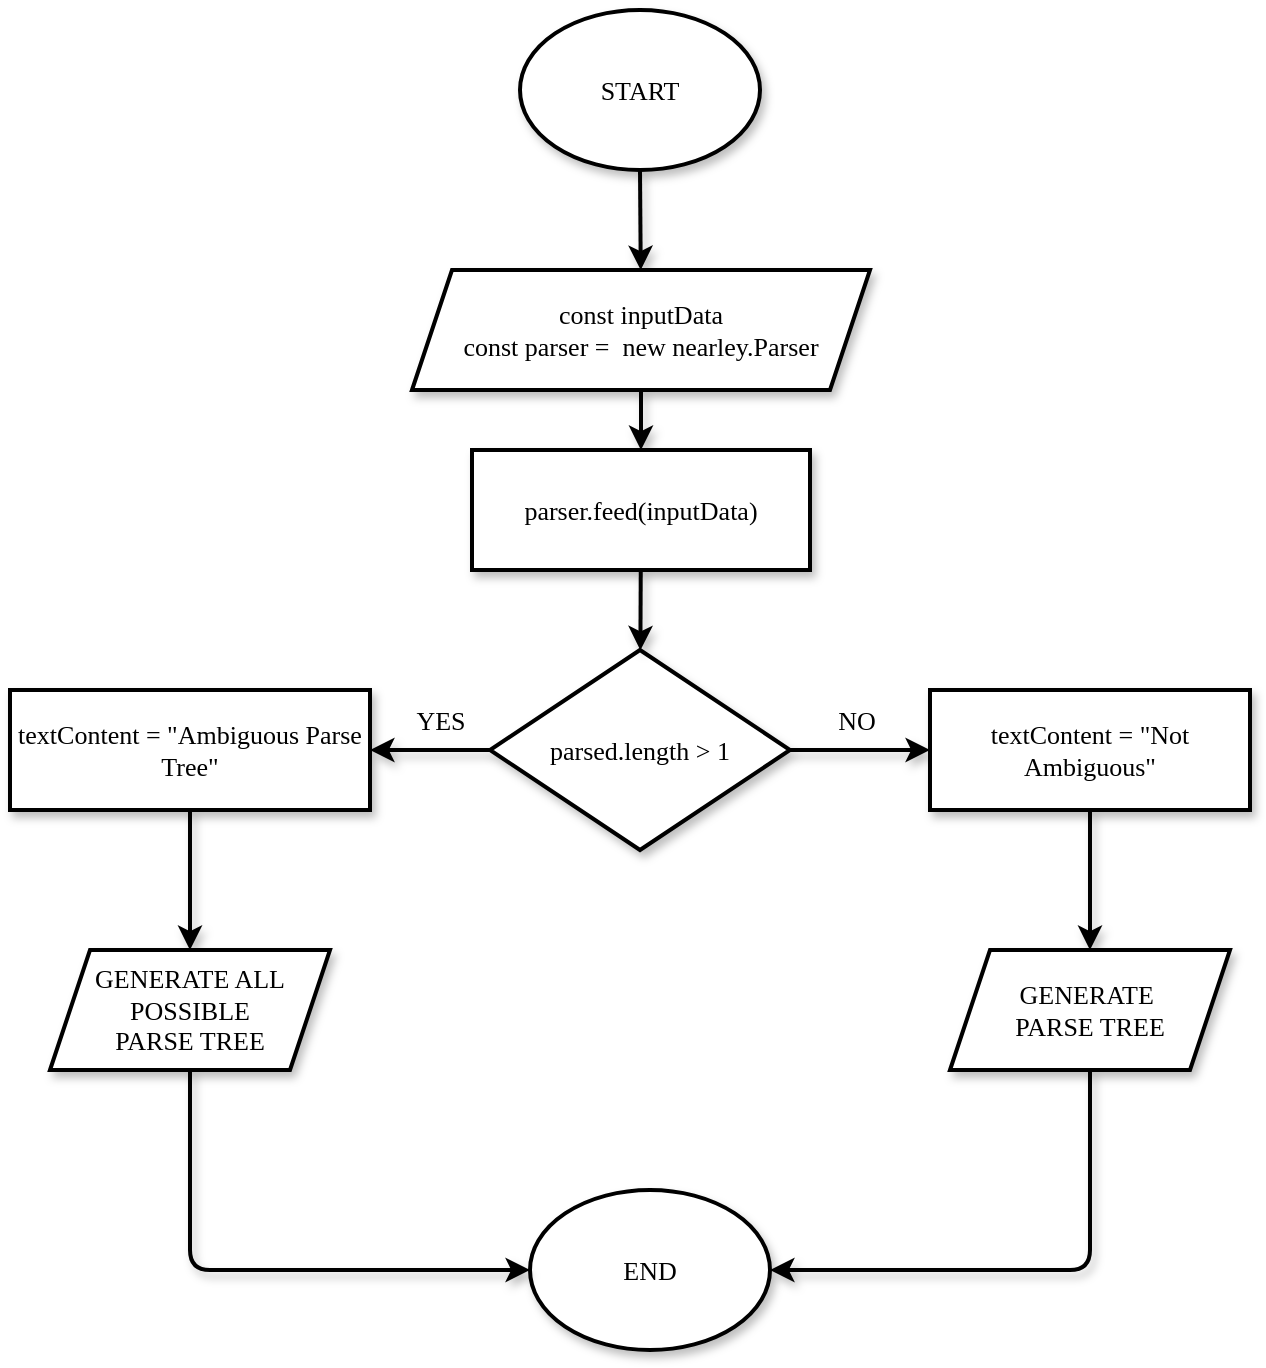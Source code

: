 <mxfile>
    <diagram id="35B0sRHs-RsYc0RQ1pV2" name="Page-1">
        <mxGraphModel dx="757" dy="518" grid="1" gridSize="10" guides="1" tooltips="1" connect="1" arrows="1" fold="1" page="1" pageScale="1" pageWidth="850" pageHeight="1100" math="0" shadow="0">
            <root>
                <mxCell id="0"/>
                <mxCell id="1" parent="0"/>
                <mxCell id="4" value="" style="edgeStyle=none;html=1;strokeWidth=2;fontStyle=0;fontFamily=Tahoma;fontSize=13;labelBackgroundColor=none;labelBorderColor=none;shadow=1;" parent="1" source="2" target="3" edge="1">
                    <mxGeometry relative="1" as="geometry"/>
                </mxCell>
                <mxCell id="2" value="START" style="ellipse;whiteSpace=wrap;html=1;strokeWidth=2;fontStyle=0;fontFamily=Tahoma;fontSize=13;labelBackgroundColor=none;labelBorderColor=none;shadow=1;" parent="1" vertex="1">
                    <mxGeometry x="365" y="70" width="120" height="80" as="geometry"/>
                </mxCell>
                <mxCell id="7" value="" style="edgeStyle=none;html=1;entryX=0.5;entryY=0;entryDx=0;entryDy=0;strokeWidth=2;fontStyle=0;fontFamily=Tahoma;fontSize=13;labelBackgroundColor=none;labelBorderColor=none;shadow=1;" parent="1" source="3" target="11" edge="1">
                    <mxGeometry relative="1" as="geometry"/>
                </mxCell>
                <mxCell id="3" value="const inputData&lt;br style=&quot;font-size: 13px;&quot;&gt;const parser =&amp;nbsp; new nearley.Parser" style="shape=parallelogram;perimeter=parallelogramPerimeter;whiteSpace=wrap;html=1;fixedSize=1;strokeWidth=2;fontStyle=0;fontFamily=Tahoma;fontSize=13;labelBackgroundColor=none;labelBorderColor=none;shadow=1;" parent="1" vertex="1">
                    <mxGeometry x="311" y="200" width="229" height="60" as="geometry"/>
                </mxCell>
                <mxCell id="17" value="" style="edgeStyle=none;html=1;strokeWidth=2;fontStyle=0;fontFamily=Tahoma;fontSize=13;labelBackgroundColor=none;labelBorderColor=none;shadow=1;" parent="1" source="5" target="6" edge="1">
                    <mxGeometry relative="1" as="geometry"/>
                </mxCell>
                <mxCell id="23" value="" style="edgeStyle=none;html=1;strokeWidth=2;fontStyle=0;fontFamily=Tahoma;fontSize=13;labelBackgroundColor=none;labelBorderColor=none;shadow=1;" edge="1" parent="1" source="5" target="22">
                    <mxGeometry relative="1" as="geometry"/>
                </mxCell>
                <mxCell id="5" value="parsed.length &amp;gt; 1" style="rhombus;whiteSpace=wrap;html=1;rounded=0;shadow=1;strokeWidth=2;fontStyle=0;fontFamily=Tahoma;fontSize=13;labelBackgroundColor=none;labelBorderColor=none;" parent="1" vertex="1">
                    <mxGeometry x="350" y="390" width="150" height="100" as="geometry"/>
                </mxCell>
                <mxCell id="19" value="" style="edgeStyle=none;html=1;entryX=0.5;entryY=0;entryDx=0;entryDy=0;strokeWidth=2;fontStyle=0;fontFamily=Tahoma;fontSize=13;labelBackgroundColor=none;labelBorderColor=none;shadow=1;" parent="1" source="6" target="27" edge="1">
                    <mxGeometry relative="1" as="geometry">
                        <mxPoint x="200" y="540" as="targetPoint"/>
                    </mxGeometry>
                </mxCell>
                <mxCell id="6" value="textContent = &quot;Ambiguous Parse Tree&lt;span style=&quot;font-size: 13px;&quot;&gt;&quot;&lt;/span&gt;" style="rounded=0;whiteSpace=wrap;html=1;strokeWidth=2;fontStyle=0;fontFamily=Tahoma;fontSize=13;labelBackgroundColor=none;labelBorderColor=none;shadow=1;" parent="1" vertex="1">
                    <mxGeometry x="110" y="410" width="180" height="60" as="geometry"/>
                </mxCell>
                <mxCell id="9" value="END" style="ellipse;whiteSpace=wrap;html=1;strokeWidth=2;fontStyle=0;fontFamily=Tahoma;fontSize=13;labelBackgroundColor=none;labelBorderColor=none;shadow=1;" parent="1" vertex="1">
                    <mxGeometry x="370" y="660" width="120" height="80" as="geometry"/>
                </mxCell>
                <mxCell id="13" value="" style="edgeStyle=none;html=1;strokeWidth=2;fontStyle=0;fontFamily=Tahoma;fontSize=13;labelBackgroundColor=none;labelBorderColor=none;shadow=1;" parent="1" source="11" target="5" edge="1">
                    <mxGeometry relative="1" as="geometry"/>
                </mxCell>
                <mxCell id="11" value="parser.feed(inputData)" style="rounded=0;whiteSpace=wrap;html=1;strokeWidth=2;fontStyle=0;fontFamily=Tahoma;fontSize=13;labelBackgroundColor=none;labelBorderColor=none;shadow=1;" parent="1" vertex="1">
                    <mxGeometry x="341" y="290" width="169" height="60" as="geometry"/>
                </mxCell>
                <mxCell id="15" value="NO" style="text;html=1;align=center;verticalAlign=middle;resizable=0;points=[];autosize=1;strokeWidth=2;fontStyle=0;fontFamily=Tahoma;fontSize=13;labelBackgroundColor=none;labelBorderColor=none;shadow=1;" parent="1" vertex="1">
                    <mxGeometry x="513" y="410" width="40" height="30" as="geometry"/>
                </mxCell>
                <mxCell id="16" value="YES" style="text;html=1;align=center;verticalAlign=middle;resizable=0;points=[];autosize=1;strokeWidth=2;fontStyle=0;fontFamily=Tahoma;fontSize=13;labelBackgroundColor=none;labelBorderColor=none;shadow=1;" parent="1" vertex="1">
                    <mxGeometry x="300" y="410" width="50" height="30" as="geometry"/>
                </mxCell>
                <mxCell id="20" style="edgeStyle=none;html=1;entryX=0;entryY=0.5;entryDx=0;entryDy=0;exitX=0.5;exitY=1;exitDx=0;exitDy=0;strokeWidth=2;fontStyle=0;fontFamily=Tahoma;fontSize=13;labelBackgroundColor=none;labelBorderColor=none;shadow=1;" parent="1" source="27" target="9" edge="1">
                    <mxGeometry relative="1" as="geometry">
                        <Array as="points">
                            <mxPoint x="200" y="700"/>
                        </Array>
                        <mxPoint x="200" y="600" as="sourcePoint"/>
                    </mxGeometry>
                </mxCell>
                <mxCell id="29" value="" style="edgeStyle=none;html=1;strokeWidth=2;fontStyle=0;fontFamily=Tahoma;fontSize=13;labelBackgroundColor=none;labelBorderColor=none;shadow=1;" edge="1" parent="1" source="22" target="28">
                    <mxGeometry relative="1" as="geometry"/>
                </mxCell>
                <mxCell id="22" value="textContent = &quot;Not Ambiguous&lt;span style=&quot;font-size: 13px;&quot;&gt;&quot;&lt;/span&gt;" style="rounded=0;whiteSpace=wrap;html=1;strokeWidth=2;fontStyle=0;fontFamily=Tahoma;fontSize=13;labelBackgroundColor=none;labelBorderColor=none;shadow=1;" vertex="1" parent="1">
                    <mxGeometry x="570" y="410" width="160" height="60" as="geometry"/>
                </mxCell>
                <mxCell id="27" value="GENERATE ALL POSSIBLE &lt;br style=&quot;font-size: 13px;&quot;&gt;PARSE TREE" style="shape=parallelogram;perimeter=parallelogramPerimeter;whiteSpace=wrap;html=1;fixedSize=1;rounded=0;shadow=1;strokeWidth=2;fontStyle=0;fontFamily=Tahoma;fontSize=13;labelBackgroundColor=none;labelBorderColor=none;" vertex="1" parent="1">
                    <mxGeometry x="130" y="540" width="140" height="60" as="geometry"/>
                </mxCell>
                <mxCell id="30" style="edgeStyle=none;html=1;exitX=0.5;exitY=1;exitDx=0;exitDy=0;entryX=1;entryY=0.5;entryDx=0;entryDy=0;strokeWidth=2;fontStyle=0;fontFamily=Tahoma;fontSize=13;labelBackgroundColor=none;labelBorderColor=none;shadow=1;" edge="1" parent="1" source="28" target="9">
                    <mxGeometry relative="1" as="geometry">
                        <Array as="points">
                            <mxPoint x="650" y="700"/>
                        </Array>
                    </mxGeometry>
                </mxCell>
                <mxCell id="28" value="GENERATE&amp;nbsp;&lt;br style=&quot;font-size: 13px;&quot;&gt;PARSE TREE" style="shape=parallelogram;perimeter=parallelogramPerimeter;whiteSpace=wrap;html=1;fixedSize=1;rounded=0;shadow=1;strokeWidth=2;fontStyle=0;fontFamily=Tahoma;fontSize=13;labelBackgroundColor=none;labelBorderColor=none;" vertex="1" parent="1">
                    <mxGeometry x="580" y="540" width="140" height="60" as="geometry"/>
                </mxCell>
            </root>
        </mxGraphModel>
    </diagram>
    <diagram id="gbfEriMPpBl43dw6JOvD" name="Page-2">
        <mxGraphModel dx="962" dy="644" grid="1" gridSize="10" guides="1" tooltips="1" connect="1" arrows="1" fold="1" page="1" pageScale="1" pageWidth="850" pageHeight="1100" math="0" shadow="0">
            <root>
                <mxCell id="0"/>
                <mxCell id="1" parent="0"/>
            </root>
        </mxGraphModel>
    </diagram>
</mxfile>